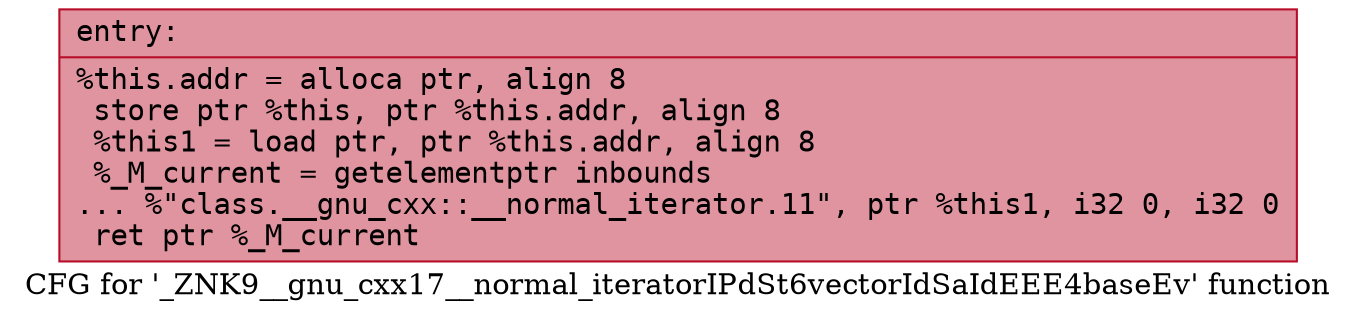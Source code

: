digraph "CFG for '_ZNK9__gnu_cxx17__normal_iteratorIPdSt6vectorIdSaIdEEE4baseEv' function" {
	label="CFG for '_ZNK9__gnu_cxx17__normal_iteratorIPdSt6vectorIdSaIdEEE4baseEv' function";

	Node0x55cf47ccc450 [shape=record,color="#b70d28ff", style=filled, fillcolor="#b70d2870" fontname="Courier",label="{entry:\l|  %this.addr = alloca ptr, align 8\l  store ptr %this, ptr %this.addr, align 8\l  %this1 = load ptr, ptr %this.addr, align 8\l  %_M_current = getelementptr inbounds\l... %\"class.__gnu_cxx::__normal_iterator.11\", ptr %this1, i32 0, i32 0\l  ret ptr %_M_current\l}"];
}
